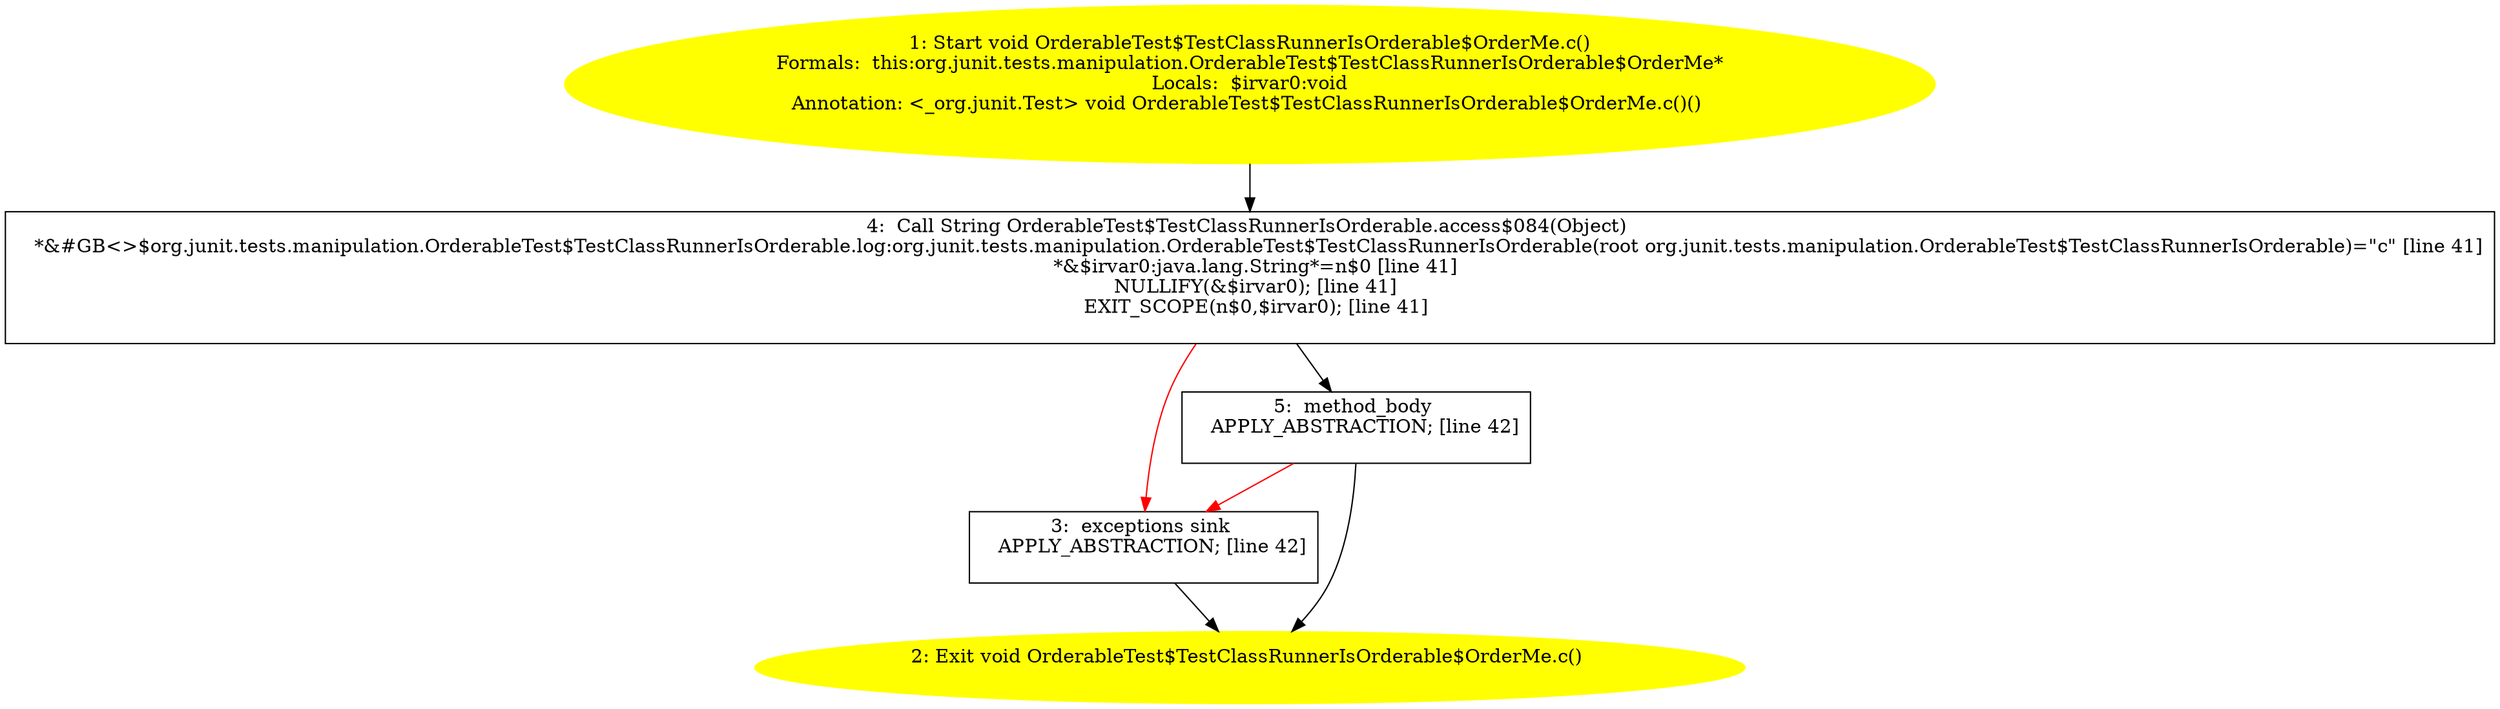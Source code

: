 /* @generated */
digraph cfg {
"org.junit.tests.manipulation.OrderableTest$TestClassRunnerIsOrderable$OrderMe.c():void.ab7e7144e2b32b0869f9e298583121bf_1" [label="1: Start void OrderableTest$TestClassRunnerIsOrderable$OrderMe.c()\nFormals:  this:org.junit.tests.manipulation.OrderableTest$TestClassRunnerIsOrderable$OrderMe*\nLocals:  $irvar0:void\nAnnotation: <_org.junit.Test> void OrderableTest$TestClassRunnerIsOrderable$OrderMe.c()() \n  " color=yellow style=filled]
	

	 "org.junit.tests.manipulation.OrderableTest$TestClassRunnerIsOrderable$OrderMe.c():void.ab7e7144e2b32b0869f9e298583121bf_1" -> "org.junit.tests.manipulation.OrderableTest$TestClassRunnerIsOrderable$OrderMe.c():void.ab7e7144e2b32b0869f9e298583121bf_4" ;
"org.junit.tests.manipulation.OrderableTest$TestClassRunnerIsOrderable$OrderMe.c():void.ab7e7144e2b32b0869f9e298583121bf_2" [label="2: Exit void OrderableTest$TestClassRunnerIsOrderable$OrderMe.c() \n  " color=yellow style=filled]
	

"org.junit.tests.manipulation.OrderableTest$TestClassRunnerIsOrderable$OrderMe.c():void.ab7e7144e2b32b0869f9e298583121bf_3" [label="3:  exceptions sink \n   APPLY_ABSTRACTION; [line 42]\n " shape="box"]
	

	 "org.junit.tests.manipulation.OrderableTest$TestClassRunnerIsOrderable$OrderMe.c():void.ab7e7144e2b32b0869f9e298583121bf_3" -> "org.junit.tests.manipulation.OrderableTest$TestClassRunnerIsOrderable$OrderMe.c():void.ab7e7144e2b32b0869f9e298583121bf_2" ;
"org.junit.tests.manipulation.OrderableTest$TestClassRunnerIsOrderable$OrderMe.c():void.ab7e7144e2b32b0869f9e298583121bf_4" [label="4:  Call String OrderableTest$TestClassRunnerIsOrderable.access$084(Object) \n   *&#GB<>$org.junit.tests.manipulation.OrderableTest$TestClassRunnerIsOrderable.log:org.junit.tests.manipulation.OrderableTest$TestClassRunnerIsOrderable(root org.junit.tests.manipulation.OrderableTest$TestClassRunnerIsOrderable)=\"c\" [line 41]\n  *&$irvar0:java.lang.String*=n$0 [line 41]\n  NULLIFY(&$irvar0); [line 41]\n  EXIT_SCOPE(n$0,$irvar0); [line 41]\n " shape="box"]
	

	 "org.junit.tests.manipulation.OrderableTest$TestClassRunnerIsOrderable$OrderMe.c():void.ab7e7144e2b32b0869f9e298583121bf_4" -> "org.junit.tests.manipulation.OrderableTest$TestClassRunnerIsOrderable$OrderMe.c():void.ab7e7144e2b32b0869f9e298583121bf_5" ;
	 "org.junit.tests.manipulation.OrderableTest$TestClassRunnerIsOrderable$OrderMe.c():void.ab7e7144e2b32b0869f9e298583121bf_4" -> "org.junit.tests.manipulation.OrderableTest$TestClassRunnerIsOrderable$OrderMe.c():void.ab7e7144e2b32b0869f9e298583121bf_3" [color="red" ];
"org.junit.tests.manipulation.OrderableTest$TestClassRunnerIsOrderable$OrderMe.c():void.ab7e7144e2b32b0869f9e298583121bf_5" [label="5:  method_body \n   APPLY_ABSTRACTION; [line 42]\n " shape="box"]
	

	 "org.junit.tests.manipulation.OrderableTest$TestClassRunnerIsOrderable$OrderMe.c():void.ab7e7144e2b32b0869f9e298583121bf_5" -> "org.junit.tests.manipulation.OrderableTest$TestClassRunnerIsOrderable$OrderMe.c():void.ab7e7144e2b32b0869f9e298583121bf_2" ;
	 "org.junit.tests.manipulation.OrderableTest$TestClassRunnerIsOrderable$OrderMe.c():void.ab7e7144e2b32b0869f9e298583121bf_5" -> "org.junit.tests.manipulation.OrderableTest$TestClassRunnerIsOrderable$OrderMe.c():void.ab7e7144e2b32b0869f9e298583121bf_3" [color="red" ];
}
